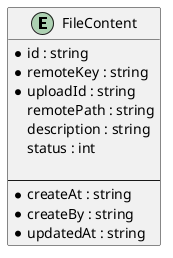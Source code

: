 @startuml
'https://plantuml.com/component-diagram

entity FileContent {
    * id : string
    * remoteKey : string
    * uploadId : string
    remotePath : string
    description : string
    status : int

    --
    * createAt : string
    * createBy : string
    * updatedAt : string
}

@enduml
